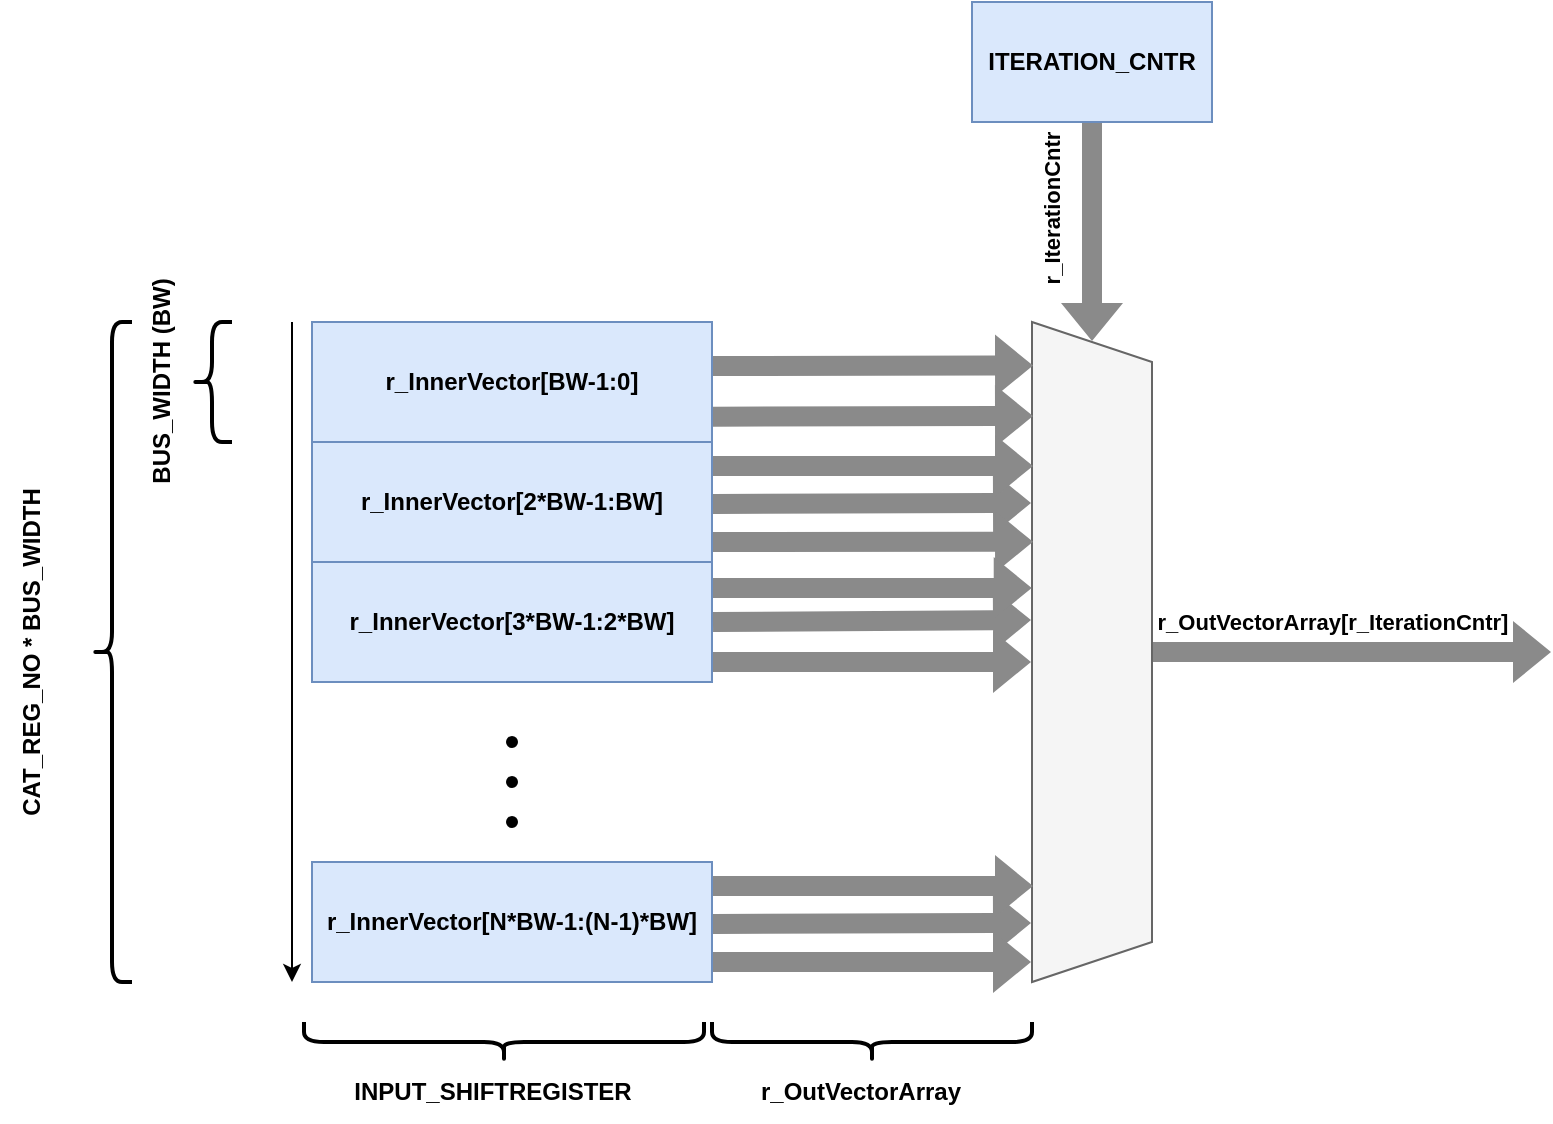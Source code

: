 <mxfile version="21.2.8" type="device">
  <diagram name="Page-1" id="o5ZLZupg8enW01qTMuRj">
    <mxGraphModel dx="1464" dy="1029" grid="1" gridSize="10" guides="1" tooltips="1" connect="1" arrows="1" fold="1" page="1" pageScale="1" pageWidth="827" pageHeight="1169" math="0" shadow="0">
      <root>
        <mxCell id="0" />
        <mxCell id="1" parent="0" />
        <mxCell id="m8pWrith_jspceSUNqiw-1" value="inner_vector[BW-1:0]" style="rounded=0;whiteSpace=wrap;html=1;" vertex="1" parent="1">
          <mxGeometry x="200" y="200" width="120" height="60" as="geometry" />
        </mxCell>
        <mxCell id="m8pWrith_jspceSUNqiw-2" value="" style="rounded=0;whiteSpace=wrap;html=1;" vertex="1" parent="1">
          <mxGeometry x="200" y="260" width="120" height="60" as="geometry" />
        </mxCell>
        <mxCell id="m8pWrith_jspceSUNqiw-3" value="" style="rounded=0;whiteSpace=wrap;html=1;" vertex="1" parent="1">
          <mxGeometry x="200" y="320" width="120" height="60" as="geometry" />
        </mxCell>
        <mxCell id="m8pWrith_jspceSUNqiw-4" value="" style="shape=waypoint;sketch=0;fillStyle=solid;size=6;pointerEvents=1;points=[];fillColor=none;resizable=0;rotatable=0;perimeter=centerPerimeter;snapToPoint=1;" vertex="1" parent="1">
          <mxGeometry x="290" y="400" width="20" height="20" as="geometry" />
        </mxCell>
        <mxCell id="m8pWrith_jspceSUNqiw-5" value="" style="shape=waypoint;sketch=0;fillStyle=solid;size=6;pointerEvents=1;points=[];fillColor=none;resizable=0;rotatable=0;perimeter=centerPerimeter;snapToPoint=1;" vertex="1" parent="1">
          <mxGeometry x="290" y="420" width="20" height="20" as="geometry" />
        </mxCell>
        <mxCell id="m8pWrith_jspceSUNqiw-6" value="" style="shape=waypoint;sketch=0;fillStyle=solid;size=6;pointerEvents=1;points=[];fillColor=none;resizable=0;rotatable=0;perimeter=centerPerimeter;snapToPoint=1;" vertex="1" parent="1">
          <mxGeometry x="290" y="440" width="20" height="20" as="geometry" />
        </mxCell>
        <mxCell id="m8pWrith_jspceSUNqiw-7" value="r_InnerVector[N*BW-1:(N-1)*BW]" style="rounded=0;whiteSpace=wrap;html=1;fontStyle=1;fillColor=#dae8fc;strokeColor=#6c8ebf;" vertex="1" parent="1">
          <mxGeometry x="200" y="470" width="200" height="60" as="geometry" />
        </mxCell>
        <mxCell id="m8pWrith_jspceSUNqiw-8" value="" style="shape=curlyBracket;whiteSpace=wrap;html=1;rounded=1;labelPosition=left;verticalLabelPosition=middle;align=right;verticalAlign=middle;strokeWidth=2;" vertex="1" parent="1">
          <mxGeometry x="90" y="200" width="20" height="330" as="geometry" />
        </mxCell>
        <mxCell id="m8pWrith_jspceSUNqiw-9" value="CAT_REG_NO * BUS_WIDTH" style="text;html=1;strokeColor=none;fillColor=none;align=center;verticalAlign=middle;whiteSpace=wrap;rounded=0;fontStyle=1;rotation=-90;" vertex="1" parent="1">
          <mxGeometry x="-70" y="350" width="260" height="30" as="geometry" />
        </mxCell>
        <mxCell id="m8pWrith_jspceSUNqiw-10" value="" style="shape=curlyBracket;whiteSpace=wrap;html=1;rounded=1;labelPosition=left;verticalLabelPosition=middle;align=right;verticalAlign=middle;strokeWidth=2;" vertex="1" parent="1">
          <mxGeometry x="140" y="200" width="20" height="60" as="geometry" />
        </mxCell>
        <mxCell id="m8pWrith_jspceSUNqiw-11" value="BUS_WIDTH (BW)" style="text;html=1;align=center;verticalAlign=middle;resizable=0;points=[];autosize=1;strokeColor=none;fillColor=none;fontStyle=1;rotation=-90;" vertex="1" parent="1">
          <mxGeometry x="60" y="215" width="130" height="30" as="geometry" />
        </mxCell>
        <mxCell id="m8pWrith_jspceSUNqiw-12" value="r_InnerVector[BW-1:0]" style="rounded=0;whiteSpace=wrap;html=1;fontStyle=1;fillColor=#dae8fc;strokeColor=#6c8ebf;" vertex="1" parent="1">
          <mxGeometry x="200" y="200" width="200" height="60" as="geometry" />
        </mxCell>
        <mxCell id="m8pWrith_jspceSUNqiw-13" value="r_InnerVector[2*BW-1:BW]" style="rounded=0;whiteSpace=wrap;html=1;fontStyle=1;fillColor=#dae8fc;strokeColor=#6c8ebf;" vertex="1" parent="1">
          <mxGeometry x="200" y="260" width="200" height="60" as="geometry" />
        </mxCell>
        <mxCell id="m8pWrith_jspceSUNqiw-14" value="r_InnerVector[3*BW-1:2*BW]" style="rounded=0;whiteSpace=wrap;html=1;fontStyle=1;fillColor=#dae8fc;strokeColor=#6c8ebf;" vertex="1" parent="1">
          <mxGeometry x="200" y="320" width="200" height="60" as="geometry" />
        </mxCell>
        <mxCell id="m8pWrith_jspceSUNqiw-15" value="" style="endArrow=classic;html=1;rounded=0;" edge="1" parent="1">
          <mxGeometry width="50" height="50" relative="1" as="geometry">
            <mxPoint x="190" y="200" as="sourcePoint" />
            <mxPoint x="190" y="530" as="targetPoint" />
          </mxGeometry>
        </mxCell>
        <mxCell id="m8pWrith_jspceSUNqiw-16" value="" style="shape=trapezoid;perimeter=trapezoidPerimeter;whiteSpace=wrap;html=1;fixedSize=1;rotation=90;fillColor=#f5f5f5;fontColor=#333333;strokeColor=#666666;" vertex="1" parent="1">
          <mxGeometry x="425" y="335" width="330" height="60" as="geometry" />
        </mxCell>
        <mxCell id="m8pWrith_jspceSUNqiw-17" value="" style="shape=flexArrow;endArrow=classic;html=1;rounded=0;strokeColor=none;fillColor=#8A8A8A;entryX=0.066;entryY=0.983;entryDx=0;entryDy=0;entryPerimeter=0;" edge="1" parent="1" target="m8pWrith_jspceSUNqiw-16">
          <mxGeometry width="50" height="50" relative="1" as="geometry">
            <mxPoint x="400" y="222" as="sourcePoint" />
            <mxPoint x="440" y="590" as="targetPoint" />
            <Array as="points" />
          </mxGeometry>
        </mxCell>
        <mxCell id="m8pWrith_jspceSUNqiw-18" value="" style="shape=flexArrow;endArrow=classic;html=1;rounded=0;strokeColor=none;fillColor=#8A8A8A;entryX=0.094;entryY=1;entryDx=0;entryDy=0;entryPerimeter=0;" edge="1" parent="1">
          <mxGeometry width="50" height="50" relative="1" as="geometry">
            <mxPoint x="400" y="291" as="sourcePoint" />
            <mxPoint x="560" y="290.5" as="targetPoint" />
          </mxGeometry>
        </mxCell>
        <mxCell id="m8pWrith_jspceSUNqiw-19" value="" style="shape=flexArrow;endArrow=classic;html=1;rounded=0;strokeColor=none;fillColor=#8A8A8A;" edge="1" parent="1">
          <mxGeometry width="50" height="50" relative="1" as="geometry">
            <mxPoint x="400" y="350" as="sourcePoint" />
            <mxPoint x="560" y="349" as="targetPoint" />
          </mxGeometry>
        </mxCell>
        <mxCell id="m8pWrith_jspceSUNqiw-20" value="" style="shape=flexArrow;endArrow=classic;html=1;rounded=0;strokeColor=none;fillColor=#8A8A8A;entryX=0.094;entryY=1;entryDx=0;entryDy=0;entryPerimeter=0;" edge="1" parent="1">
          <mxGeometry width="50" height="50" relative="1" as="geometry">
            <mxPoint x="400" y="501" as="sourcePoint" />
            <mxPoint x="560" y="500.5" as="targetPoint" />
          </mxGeometry>
        </mxCell>
        <mxCell id="m8pWrith_jspceSUNqiw-21" value="" style="shape=flexArrow;endArrow=classic;html=1;rounded=0;strokeColor=none;fillColor=#8A8A8A;entryX=0.066;entryY=0.983;entryDx=0;entryDy=0;entryPerimeter=0;exitX=1;exitY=0.789;exitDx=0;exitDy=0;exitPerimeter=0;" edge="1" parent="1" source="m8pWrith_jspceSUNqiw-12">
          <mxGeometry width="50" height="50" relative="1" as="geometry">
            <mxPoint x="400" y="245" as="sourcePoint" />
            <mxPoint x="561" y="247" as="targetPoint" />
            <Array as="points" />
          </mxGeometry>
        </mxCell>
        <mxCell id="m8pWrith_jspceSUNqiw-22" value="" style="shape=flexArrow;endArrow=classic;html=1;rounded=0;strokeColor=none;fillColor=#8A8A8A;entryX=0.066;entryY=0.983;entryDx=0;entryDy=0;entryPerimeter=0;" edge="1" parent="1">
          <mxGeometry width="50" height="50" relative="1" as="geometry">
            <mxPoint x="400" y="272" as="sourcePoint" />
            <mxPoint x="561" y="272" as="targetPoint" />
            <Array as="points" />
          </mxGeometry>
        </mxCell>
        <mxCell id="m8pWrith_jspceSUNqiw-23" value="" style="shape=flexArrow;endArrow=classic;html=1;rounded=0;strokeColor=none;fillColor=#8A8A8A;entryX=0.333;entryY=0.983;entryDx=0;entryDy=0;entryPerimeter=0;" edge="1" parent="1" target="m8pWrith_jspceSUNqiw-16">
          <mxGeometry width="50" height="50" relative="1" as="geometry">
            <mxPoint x="400" y="310" as="sourcePoint" />
            <mxPoint x="561" y="312" as="targetPoint" />
            <Array as="points" />
          </mxGeometry>
        </mxCell>
        <mxCell id="m8pWrith_jspceSUNqiw-24" value="" style="shape=flexArrow;endArrow=classic;html=1;rounded=0;strokeColor=none;fillColor=#8A8A8A;entryX=0.403;entryY=0.994;entryDx=0;entryDy=0;entryPerimeter=0;" edge="1" parent="1" target="m8pWrith_jspceSUNqiw-16">
          <mxGeometry width="50" height="50" relative="1" as="geometry">
            <mxPoint x="400" y="333" as="sourcePoint" />
            <mxPoint x="561" y="335" as="targetPoint" />
            <Array as="points" />
          </mxGeometry>
        </mxCell>
        <mxCell id="m8pWrith_jspceSUNqiw-25" value="" style="shape=flexArrow;endArrow=classic;html=1;rounded=0;strokeColor=none;fillColor=#8A8A8A;" edge="1" parent="1">
          <mxGeometry width="50" height="50" relative="1" as="geometry">
            <mxPoint x="400" y="370" as="sourcePoint" />
            <mxPoint x="560" y="370" as="targetPoint" />
            <Array as="points" />
          </mxGeometry>
        </mxCell>
        <mxCell id="m8pWrith_jspceSUNqiw-26" value="" style="shape=flexArrow;endArrow=classic;html=1;rounded=0;strokeColor=none;fillColor=#8A8A8A;entryX=0.066;entryY=0.983;entryDx=0;entryDy=0;entryPerimeter=0;" edge="1" parent="1">
          <mxGeometry width="50" height="50" relative="1" as="geometry">
            <mxPoint x="400" y="482" as="sourcePoint" />
            <mxPoint x="561" y="482" as="targetPoint" />
            <Array as="points" />
          </mxGeometry>
        </mxCell>
        <mxCell id="m8pWrith_jspceSUNqiw-27" value="" style="shape=flexArrow;endArrow=classic;html=1;rounded=0;strokeColor=none;fillColor=#8A8A8A;" edge="1" parent="1">
          <mxGeometry width="50" height="50" relative="1" as="geometry">
            <mxPoint x="400" y="520" as="sourcePoint" />
            <mxPoint x="560" y="520" as="targetPoint" />
            <Array as="points" />
          </mxGeometry>
        </mxCell>
        <mxCell id="m8pWrith_jspceSUNqiw-28" value="" style="shape=flexArrow;endArrow=classic;html=1;rounded=0;strokeColor=none;fillColor=#8A8A8A;exitX=0.5;exitY=0;exitDx=0;exitDy=0;" edge="1" parent="1" source="m8pWrith_jspceSUNqiw-16">
          <mxGeometry width="50" height="50" relative="1" as="geometry">
            <mxPoint x="630" y="379.31" as="sourcePoint" />
            <mxPoint x="820" y="365" as="targetPoint" />
            <Array as="points" />
          </mxGeometry>
        </mxCell>
        <mxCell id="m8pWrith_jspceSUNqiw-32" value="r_OutVectorArray[r_IterationCntr]" style="edgeLabel;html=1;align=center;verticalAlign=middle;resizable=0;points=[];fontStyle=1" vertex="1" connectable="0" parent="m8pWrith_jspceSUNqiw-28">
          <mxGeometry x="-0.27" y="-1" relative="1" as="geometry">
            <mxPoint x="17" y="-16" as="offset" />
          </mxGeometry>
        </mxCell>
        <mxCell id="m8pWrith_jspceSUNqiw-29" value="&lt;b&gt;ITERATION_CNTR&lt;/b&gt;" style="rounded=0;whiteSpace=wrap;html=1;fillColor=#dae8fc;strokeColor=#6c8ebf;" vertex="1" parent="1">
          <mxGeometry x="530" y="40" width="120" height="60" as="geometry" />
        </mxCell>
        <mxCell id="m8pWrith_jspceSUNqiw-30" value="" style="shape=flexArrow;endArrow=classic;html=1;rounded=0;strokeColor=none;fillColor=#8A8A8A;exitX=0.5;exitY=1;exitDx=0;exitDy=0;entryX=0;entryY=0.5;entryDx=0;entryDy=0;" edge="1" parent="1" source="m8pWrith_jspceSUNqiw-29" target="m8pWrith_jspceSUNqiw-16">
          <mxGeometry width="50" height="50" relative="1" as="geometry">
            <mxPoint x="590" y="110" as="sourcePoint" />
            <mxPoint x="790" y="375" as="targetPoint" />
            <Array as="points" />
          </mxGeometry>
        </mxCell>
        <mxCell id="m8pWrith_jspceSUNqiw-31" value="r_IterationCntr" style="edgeLabel;html=1;align=center;verticalAlign=middle;resizable=0;points=[];rotation=-90;fontStyle=1" vertex="1" connectable="0" parent="m8pWrith_jspceSUNqiw-30">
          <mxGeometry x="-0.209" y="-1" relative="1" as="geometry">
            <mxPoint x="-19" as="offset" />
          </mxGeometry>
        </mxCell>
        <mxCell id="m8pWrith_jspceSUNqiw-33" value="" style="shape=curlyBracket;whiteSpace=wrap;html=1;rounded=1;labelPosition=left;verticalLabelPosition=middle;align=right;verticalAlign=middle;rotation=-90;strokeWidth=2;" vertex="1" parent="1">
          <mxGeometry x="470" y="480" width="20" height="160" as="geometry" />
        </mxCell>
        <mxCell id="m8pWrith_jspceSUNqiw-34" value="r_OutVectorArray" style="text;html=1;align=center;verticalAlign=middle;resizable=0;points=[];autosize=1;strokeColor=none;fillColor=none;fontStyle=1" vertex="1" parent="1">
          <mxGeometry x="414" y="570" width="120" height="30" as="geometry" />
        </mxCell>
        <mxCell id="m8pWrith_jspceSUNqiw-35" value="" style="shape=curlyBracket;whiteSpace=wrap;html=1;rounded=1;labelPosition=left;verticalLabelPosition=middle;align=right;verticalAlign=middle;rotation=-90;strokeWidth=2;" vertex="1" parent="1">
          <mxGeometry x="286" y="460" width="20" height="200" as="geometry" />
        </mxCell>
        <mxCell id="m8pWrith_jspceSUNqiw-36" value="INPUT_SHIFTREGISTER" style="text;html=1;align=center;verticalAlign=middle;resizable=0;points=[];autosize=1;strokeColor=none;fillColor=none;fontStyle=1" vertex="1" parent="1">
          <mxGeometry x="210" y="570" width="160" height="30" as="geometry" />
        </mxCell>
      </root>
    </mxGraphModel>
  </diagram>
</mxfile>
